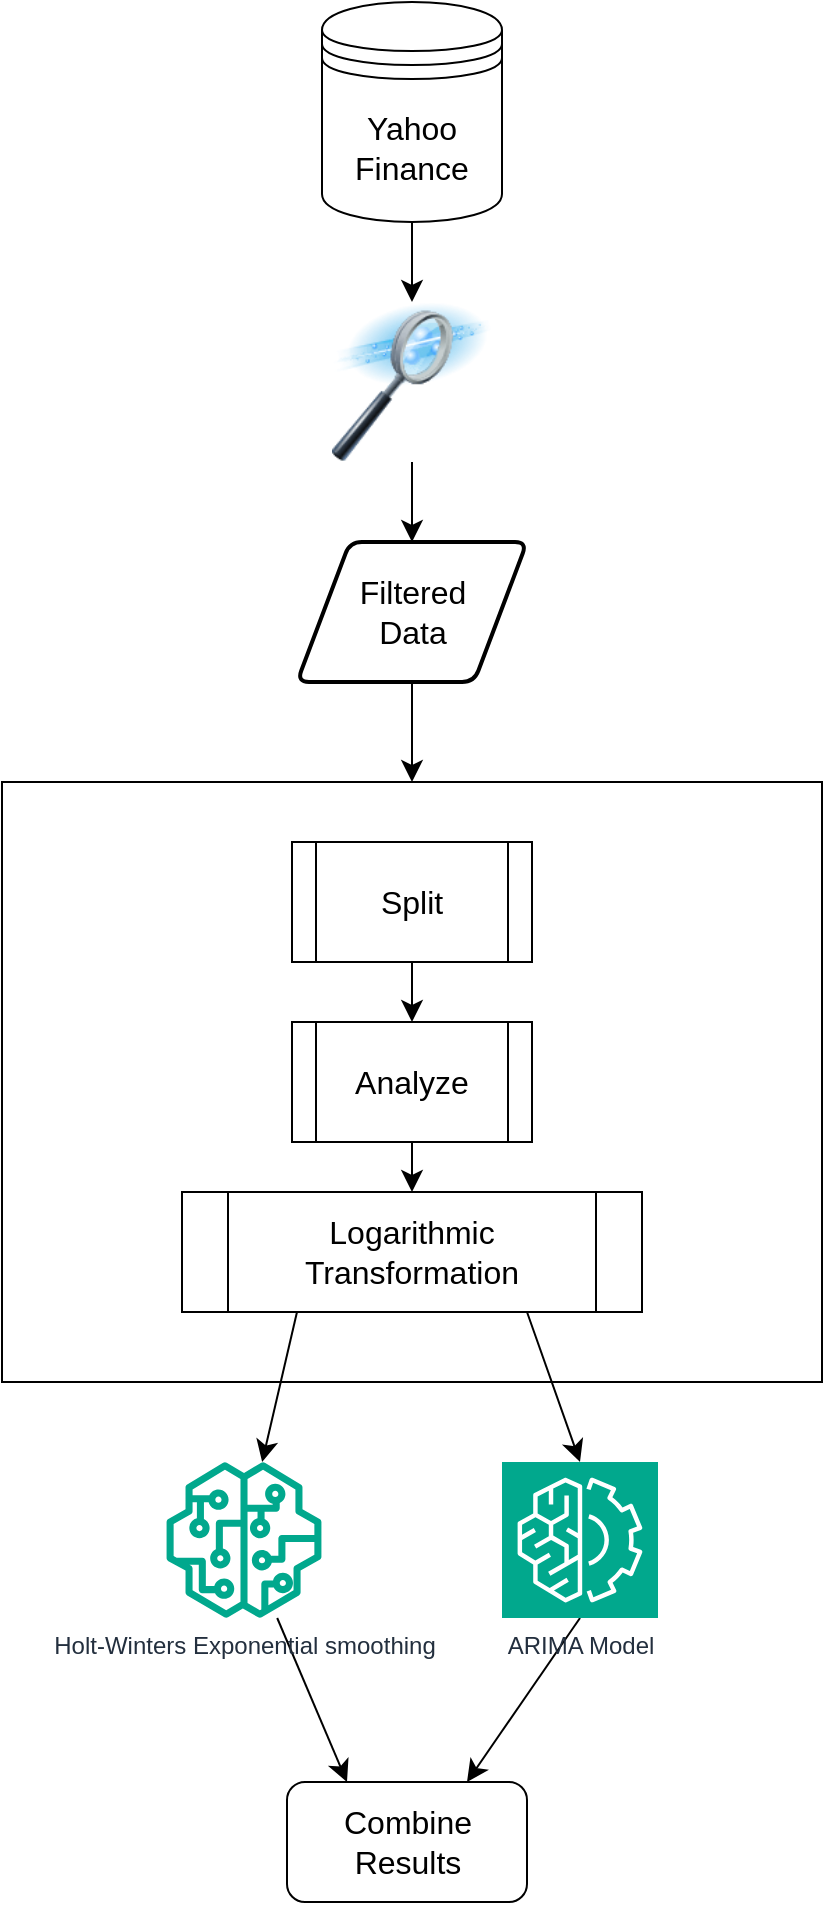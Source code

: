 <mxfile version="23.0.2" type="github">
  <diagram name="Page-1" id="VelMj1rMVRJqSPO1DAbi">
    <mxGraphModel dx="2234" dy="1622" grid="1" gridSize="10" guides="1" tooltips="1" connect="1" arrows="1" fold="1" page="0" pageScale="1" pageWidth="827" pageHeight="1169" math="0" shadow="0">
      <root>
        <mxCell id="0" />
        <mxCell id="1" parent="0" />
        <mxCell id="h86rrXCtbzYxMPmrR3lT-4" style="edgeStyle=none;curved=1;rounded=0;orthogonalLoop=1;jettySize=auto;html=1;exitX=0.5;exitY=1;exitDx=0;exitDy=0;entryX=0.5;entryY=0;entryDx=0;entryDy=0;fontSize=12;startSize=8;endSize=8;" parent="1" source="h86rrXCtbzYxMPmrR3lT-1" target="h86rrXCtbzYxMPmrR3lT-2" edge="1">
          <mxGeometry relative="1" as="geometry" />
        </mxCell>
        <mxCell id="h86rrXCtbzYxMPmrR3lT-1" value="Yahoo Finance" style="shape=datastore;whiteSpace=wrap;html=1;fontSize=16;" parent="1" vertex="1">
          <mxGeometry x="-580" y="-790" width="90" height="110" as="geometry" />
        </mxCell>
        <mxCell id="h86rrXCtbzYxMPmrR3lT-5" style="edgeStyle=none;curved=1;rounded=0;orthogonalLoop=1;jettySize=auto;html=1;exitX=0.5;exitY=1;exitDx=0;exitDy=0;entryX=0.5;entryY=0;entryDx=0;entryDy=0;fontSize=12;startSize=8;endSize=8;" parent="1" source="h86rrXCtbzYxMPmrR3lT-2" target="h86rrXCtbzYxMPmrR3lT-3" edge="1">
          <mxGeometry relative="1" as="geometry" />
        </mxCell>
        <mxCell id="h86rrXCtbzYxMPmrR3lT-2" value="" style="image;html=1;image=img/lib/clip_art/computers/Data_Filtering_128x128.png;fontSize=16;" parent="1" vertex="1">
          <mxGeometry x="-575" y="-640" width="80" height="80" as="geometry" />
        </mxCell>
        <mxCell id="h86rrXCtbzYxMPmrR3lT-20" style="edgeStyle=none;curved=1;rounded=0;orthogonalLoop=1;jettySize=auto;html=1;exitX=0.5;exitY=1;exitDx=0;exitDy=0;entryX=0.5;entryY=0;entryDx=0;entryDy=0;fontSize=12;startSize=8;endSize=8;" parent="1" source="h86rrXCtbzYxMPmrR3lT-3" target="h86rrXCtbzYxMPmrR3lT-7" edge="1">
          <mxGeometry relative="1" as="geometry" />
        </mxCell>
        <mxCell id="h86rrXCtbzYxMPmrR3lT-3" value="Filtered &lt;br&gt;Data" style="shape=parallelogram;html=1;strokeWidth=2;perimeter=parallelogramPerimeter;whiteSpace=wrap;rounded=1;arcSize=12;size=0.23;fontSize=16;" parent="1" vertex="1">
          <mxGeometry x="-592.5" y="-520" width="115" height="70" as="geometry" />
        </mxCell>
        <mxCell id="h86rrXCtbzYxMPmrR3lT-13" style="edgeStyle=none;curved=1;rounded=0;orthogonalLoop=1;jettySize=auto;html=1;exitX=0.5;exitY=0;exitDx=0;exitDy=0;entryX=0.5;entryY=0;entryDx=0;entryDy=0;fontSize=12;startSize=8;endSize=8;" parent="1" source="h86rrXCtbzYxMPmrR3lT-7" target="h86rrXCtbzYxMPmrR3lT-9" edge="1">
          <mxGeometry relative="1" as="geometry" />
        </mxCell>
        <mxCell id="h86rrXCtbzYxMPmrR3lT-15" style="edgeStyle=none;curved=1;rounded=0;orthogonalLoop=1;jettySize=auto;html=1;exitX=0.5;exitY=0;exitDx=0;exitDy=0;entryX=0.5;entryY=0;entryDx=0;entryDy=0;fontSize=12;startSize=8;endSize=8;" parent="1" source="h86rrXCtbzYxMPmrR3lT-7" target="h86rrXCtbzYxMPmrR3lT-9" edge="1">
          <mxGeometry relative="1" as="geometry" />
        </mxCell>
        <mxCell id="h86rrXCtbzYxMPmrR3lT-18" style="edgeStyle=none;curved=1;rounded=0;orthogonalLoop=1;jettySize=auto;html=1;exitX=0.5;exitY=0;exitDx=0;exitDy=0;entryX=0.5;entryY=0;entryDx=0;entryDy=0;fontSize=12;startSize=8;endSize=8;" parent="1" source="h86rrXCtbzYxMPmrR3lT-7" target="h86rrXCtbzYxMPmrR3lT-9" edge="1">
          <mxGeometry relative="1" as="geometry" />
        </mxCell>
        <mxCell id="h86rrXCtbzYxMPmrR3lT-22" style="edgeStyle=none;curved=1;rounded=0;orthogonalLoop=1;jettySize=auto;html=1;exitX=0.5;exitY=0;exitDx=0;exitDy=0;entryX=0.5;entryY=0;entryDx=0;entryDy=0;fontSize=12;startSize=8;endSize=8;" parent="1" source="h86rrXCtbzYxMPmrR3lT-7" target="h86rrXCtbzYxMPmrR3lT-9" edge="1">
          <mxGeometry relative="1" as="geometry" />
        </mxCell>
        <mxCell id="h86rrXCtbzYxMPmrR3lT-7" value="" style="rounded=0;whiteSpace=wrap;html=1;fontSize=16;fillColor=default;" parent="1" vertex="1">
          <mxGeometry x="-740" y="-400" width="410" height="300" as="geometry" />
        </mxCell>
        <mxCell id="h86rrXCtbzYxMPmrR3lT-14" style="edgeStyle=none;curved=1;rounded=0;orthogonalLoop=1;jettySize=auto;html=1;exitX=0.5;exitY=1;exitDx=0;exitDy=0;entryX=0.5;entryY=0;entryDx=0;entryDy=0;fontSize=12;startSize=8;endSize=8;" parent="1" source="h86rrXCtbzYxMPmrR3lT-9" target="h86rrXCtbzYxMPmrR3lT-10" edge="1">
          <mxGeometry relative="1" as="geometry" />
        </mxCell>
        <mxCell id="h86rrXCtbzYxMPmrR3lT-9" value="Split" style="shape=process;whiteSpace=wrap;html=1;backgroundOutline=1;fontSize=16;" parent="1" vertex="1">
          <mxGeometry x="-595" y="-370" width="120" height="60" as="geometry" />
        </mxCell>
        <mxCell id="h86rrXCtbzYxMPmrR3lT-16" style="edgeStyle=none;curved=1;rounded=0;orthogonalLoop=1;jettySize=auto;html=1;exitX=0.5;exitY=1;exitDx=0;exitDy=0;entryX=0.5;entryY=0;entryDx=0;entryDy=0;fontSize=12;startSize=8;endSize=8;" parent="1" source="h86rrXCtbzYxMPmrR3lT-10" target="h86rrXCtbzYxMPmrR3lT-11" edge="1">
          <mxGeometry relative="1" as="geometry" />
        </mxCell>
        <mxCell id="h86rrXCtbzYxMPmrR3lT-10" value="Analyze" style="shape=process;whiteSpace=wrap;html=1;backgroundOutline=1;fontSize=16;" parent="1" vertex="1">
          <mxGeometry x="-595" y="-280" width="120" height="60" as="geometry" />
        </mxCell>
        <mxCell id="h86rrXCtbzYxMPmrR3lT-30" style="edgeStyle=none;curved=1;rounded=0;orthogonalLoop=1;jettySize=auto;html=1;exitX=0.25;exitY=1;exitDx=0;exitDy=0;fontSize=12;startSize=8;endSize=8;" parent="1" source="h86rrXCtbzYxMPmrR3lT-11" target="h86rrXCtbzYxMPmrR3lT-28" edge="1">
          <mxGeometry relative="1" as="geometry" />
        </mxCell>
        <mxCell id="h86rrXCtbzYxMPmrR3lT-11" value="Logarithmic Transformation" style="shape=process;whiteSpace=wrap;backgroundOutline=1;fontSize=16;html=1;" parent="1" vertex="1">
          <mxGeometry x="-650" y="-195" width="230" height="60" as="geometry" />
        </mxCell>
        <mxCell id="h86rrXCtbzYxMPmrR3lT-33" style="edgeStyle=none;curved=1;rounded=0;orthogonalLoop=1;jettySize=auto;html=1;exitX=0.5;exitY=1;exitDx=0;exitDy=0;exitPerimeter=0;entryX=0.75;entryY=0;entryDx=0;entryDy=0;fontSize=12;startSize=8;endSize=8;" parent="1" source="h86rrXCtbzYxMPmrR3lT-26" target="h86rrXCtbzYxMPmrR3lT-32" edge="1">
          <mxGeometry relative="1" as="geometry" />
        </mxCell>
        <mxCell id="h86rrXCtbzYxMPmrR3lT-26" value="ARIMA Model" style="sketch=0;points=[[0,0,0],[0.25,0,0],[0.5,0,0],[0.75,0,0],[1,0,0],[0,1,0],[0.25,1,0],[0.5,1,0],[0.75,1,0],[1,1,0],[0,0.25,0],[0,0.5,0],[0,0.75,0],[1,0.25,0],[1,0.5,0],[1,0.75,0]];outlineConnect=0;fontColor=#232F3E;fillColor=#01A88D;strokeColor=#ffffff;dashed=0;verticalLabelPosition=bottom;verticalAlign=top;align=center;html=1;fontSize=12;fontStyle=0;aspect=fixed;shape=mxgraph.aws4.resourceIcon;resIcon=mxgraph.aws4.machine_learning;" parent="1" vertex="1">
          <mxGeometry x="-490" y="-60" width="78" height="78" as="geometry" />
        </mxCell>
        <mxCell id="h86rrXCtbzYxMPmrR3lT-34" style="edgeStyle=none;curved=1;rounded=0;orthogonalLoop=1;jettySize=auto;html=1;entryX=0.25;entryY=0;entryDx=0;entryDy=0;fontSize=12;startSize=8;endSize=8;" parent="1" source="h86rrXCtbzYxMPmrR3lT-28" target="h86rrXCtbzYxMPmrR3lT-32" edge="1">
          <mxGeometry relative="1" as="geometry" />
        </mxCell>
        <mxCell id="h86rrXCtbzYxMPmrR3lT-28" value="Holt-Winters Exponential smoothing" style="sketch=0;outlineConnect=0;fontColor=#232F3E;gradientColor=none;fillColor=#01A88D;strokeColor=none;dashed=0;verticalLabelPosition=bottom;verticalAlign=top;align=center;html=1;fontSize=12;fontStyle=0;aspect=fixed;pointerEvents=1;shape=mxgraph.aws4.sagemaker_model;" parent="1" vertex="1">
          <mxGeometry x="-658" y="-60" width="78" height="78" as="geometry" />
        </mxCell>
        <mxCell id="h86rrXCtbzYxMPmrR3lT-31" style="edgeStyle=none;curved=1;rounded=0;orthogonalLoop=1;jettySize=auto;html=1;exitX=0.75;exitY=1;exitDx=0;exitDy=0;entryX=0.5;entryY=0;entryDx=0;entryDy=0;entryPerimeter=0;fontSize=12;startSize=8;endSize=8;" parent="1" source="h86rrXCtbzYxMPmrR3lT-11" target="h86rrXCtbzYxMPmrR3lT-26" edge="1">
          <mxGeometry relative="1" as="geometry" />
        </mxCell>
        <mxCell id="h86rrXCtbzYxMPmrR3lT-32" value="Combine Results" style="rounded=1;whiteSpace=wrap;html=1;fontSize=16;" parent="1" vertex="1">
          <mxGeometry x="-597.5" y="100" width="120" height="60" as="geometry" />
        </mxCell>
      </root>
    </mxGraphModel>
  </diagram>
</mxfile>

